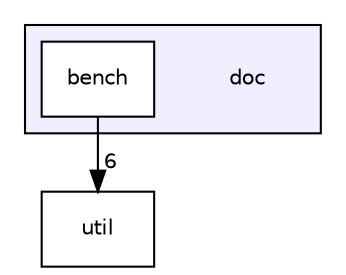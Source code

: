 digraph "doc" {
  compound=true
  node [ fontsize="10", fontname="Helvetica"];
  edge [ labelfontsize="10", labelfontname="Helvetica"];
  subgraph clusterdir_e68e8157741866f444e17edd764ebbae {
    graph [ bgcolor="#eeeeff", pencolor="black", label="" URL="dir_e68e8157741866f444e17edd764ebbae.html"];
    dir_e68e8157741866f444e17edd764ebbae [shape=plaintext label="doc"];
    dir_07e5ea173868f149c08cf1d45d713647 [shape=box label="bench" color="black" fillcolor="white" style="filled" URL="dir_07e5ea173868f149c08cf1d45d713647.html"];
  }
  dir_23ec12649285f9fabf3a6b7380226c28 [shape=box label="util" URL="dir_23ec12649285f9fabf3a6b7380226c28.html"];
  dir_07e5ea173868f149c08cf1d45d713647->dir_23ec12649285f9fabf3a6b7380226c28 [headlabel="6", labeldistance=1.5 headhref="dir_000002_000011.html"];
}
